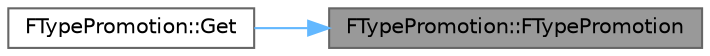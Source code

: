 digraph "FTypePromotion::FTypePromotion"
{
 // INTERACTIVE_SVG=YES
 // LATEX_PDF_SIZE
  bgcolor="transparent";
  edge [fontname=Helvetica,fontsize=10,labelfontname=Helvetica,labelfontsize=10];
  node [fontname=Helvetica,fontsize=10,shape=box,height=0.2,width=0.4];
  rankdir="RL";
  Node1 [id="Node000001",label="FTypePromotion::FTypePromotion",height=0.2,width=0.4,color="gray40", fillcolor="grey60", style="filled", fontcolor="black",tooltip=" "];
  Node1 -> Node2 [id="edge1_Node000001_Node000002",dir="back",color="steelblue1",style="solid",tooltip=" "];
  Node2 [id="Node000002",label="FTypePromotion::Get",height=0.2,width=0.4,color="grey40", fillcolor="white", style="filled",URL="$d0/dc1/classFTypePromotion.html#a9877826de1198642da274df6ded8d212",tooltip="Creates a new singleton instance of TypePromotion if there isn't one and returns a reference to it."];
}
